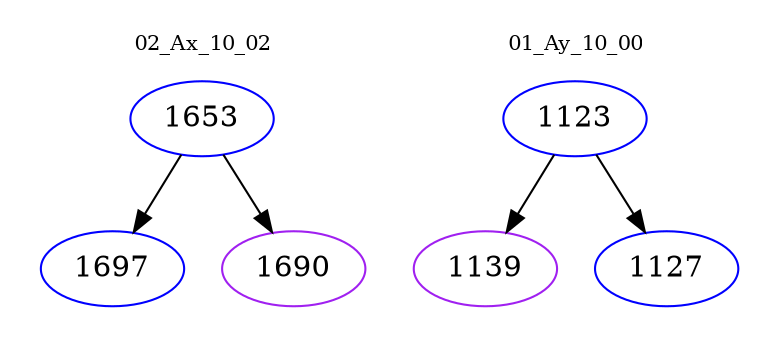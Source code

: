 digraph{
subgraph cluster_0 {
color = white
label = "02_Ax_10_02";
fontsize=10;
T0_1653 [label="1653", color="blue"]
T0_1653 -> T0_1697 [color="black"]
T0_1697 [label="1697", color="blue"]
T0_1653 -> T0_1690 [color="black"]
T0_1690 [label="1690", color="purple"]
}
subgraph cluster_1 {
color = white
label = "01_Ay_10_00";
fontsize=10;
T1_1123 [label="1123", color="blue"]
T1_1123 -> T1_1139 [color="black"]
T1_1139 [label="1139", color="purple"]
T1_1123 -> T1_1127 [color="black"]
T1_1127 [label="1127", color="blue"]
}
}
